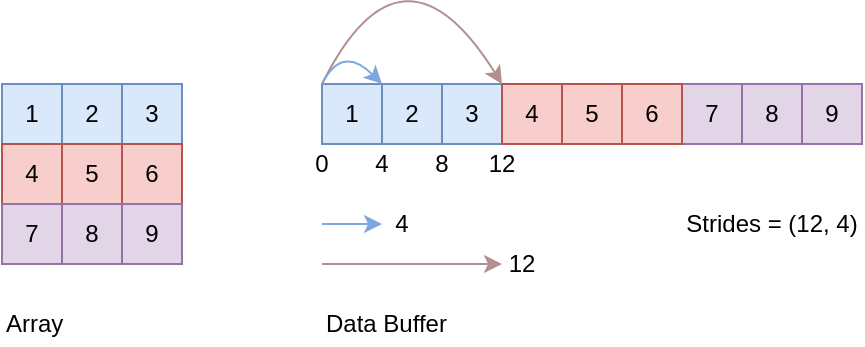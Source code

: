 <mxfile version="13.0.3" type="device"><diagram id="I-qJWanbIO9kbO5lfs7m" name="Page-1"><mxGraphModel dx="946" dy="613" grid="1" gridSize="10" guides="1" tooltips="1" connect="1" arrows="1" fold="1" page="1" pageScale="1" pageWidth="850" pageHeight="1100" math="0" shadow="0"><root><mxCell id="0"/><mxCell id="1" parent="0"/><mxCell id="Gix7Po1SfVu2nvXZ_3_9-1" value="1" style="rounded=0;whiteSpace=wrap;html=1;fillColor=#dae8fc;strokeColor=#6c8ebf;" vertex="1" parent="1"><mxGeometry x="20" y="60" width="30" height="30" as="geometry"/></mxCell><mxCell id="Gix7Po1SfVu2nvXZ_3_9-2" value="2" style="rounded=0;whiteSpace=wrap;html=1;fillColor=#dae8fc;strokeColor=#6c8ebf;" vertex="1" parent="1"><mxGeometry x="50" y="60" width="30" height="30" as="geometry"/></mxCell><mxCell id="Gix7Po1SfVu2nvXZ_3_9-3" value="3" style="rounded=0;whiteSpace=wrap;html=1;fillColor=#dae8fc;strokeColor=#6c8ebf;" vertex="1" parent="1"><mxGeometry x="80" y="60" width="30" height="30" as="geometry"/></mxCell><mxCell id="Gix7Po1SfVu2nvXZ_3_9-7" value="4" style="rounded=0;whiteSpace=wrap;html=1;fillColor=#f8cecc;strokeColor=#b85450;" vertex="1" parent="1"><mxGeometry x="20" y="90" width="30" height="30" as="geometry"/></mxCell><mxCell id="Gix7Po1SfVu2nvXZ_3_9-8" value="5" style="rounded=0;whiteSpace=wrap;html=1;fillColor=#f8cecc;strokeColor=#b85450;" vertex="1" parent="1"><mxGeometry x="50" y="90" width="30" height="30" as="geometry"/></mxCell><mxCell id="Gix7Po1SfVu2nvXZ_3_9-9" value="6" style="rounded=0;whiteSpace=wrap;html=1;fillColor=#f8cecc;strokeColor=#b85450;" vertex="1" parent="1"><mxGeometry x="80" y="90" width="30" height="30" as="geometry"/></mxCell><mxCell id="Gix7Po1SfVu2nvXZ_3_9-10" value="7" style="rounded=0;whiteSpace=wrap;html=1;fillColor=#e1d5e7;strokeColor=#9673a6;" vertex="1" parent="1"><mxGeometry x="20" y="120" width="30" height="30" as="geometry"/></mxCell><mxCell id="Gix7Po1SfVu2nvXZ_3_9-11" value="8" style="rounded=0;whiteSpace=wrap;html=1;fillColor=#e1d5e7;strokeColor=#9673a6;" vertex="1" parent="1"><mxGeometry x="50" y="120" width="30" height="30" as="geometry"/></mxCell><mxCell id="Gix7Po1SfVu2nvXZ_3_9-12" value="9" style="rounded=0;whiteSpace=wrap;html=1;fillColor=#e1d5e7;strokeColor=#9673a6;" vertex="1" parent="1"><mxGeometry x="80" y="120" width="30" height="30" as="geometry"/></mxCell><mxCell id="Gix7Po1SfVu2nvXZ_3_9-13" value="1" style="rounded=0;whiteSpace=wrap;html=1;fillColor=#dae8fc;strokeColor=#6c8ebf;" vertex="1" parent="1"><mxGeometry x="180" y="60" width="30" height="30" as="geometry"/></mxCell><mxCell id="Gix7Po1SfVu2nvXZ_3_9-14" value="2" style="rounded=0;whiteSpace=wrap;html=1;fillColor=#dae8fc;strokeColor=#6c8ebf;" vertex="1" parent="1"><mxGeometry x="210" y="60" width="30" height="30" as="geometry"/></mxCell><mxCell id="Gix7Po1SfVu2nvXZ_3_9-15" value="3" style="rounded=0;whiteSpace=wrap;html=1;fillColor=#dae8fc;strokeColor=#6c8ebf;" vertex="1" parent="1"><mxGeometry x="240" y="60" width="30" height="30" as="geometry"/></mxCell><mxCell id="Gix7Po1SfVu2nvXZ_3_9-16" value="7" style="rounded=0;whiteSpace=wrap;html=1;fillColor=#e1d5e7;strokeColor=#9673a6;" vertex="1" parent="1"><mxGeometry x="360" y="60" width="30" height="30" as="geometry"/></mxCell><mxCell id="Gix7Po1SfVu2nvXZ_3_9-17" value="8" style="rounded=0;whiteSpace=wrap;html=1;fillColor=#e1d5e7;strokeColor=#9673a6;" vertex="1" parent="1"><mxGeometry x="390" y="60" width="30" height="30" as="geometry"/></mxCell><mxCell id="Gix7Po1SfVu2nvXZ_3_9-18" value="9" style="rounded=0;whiteSpace=wrap;html=1;fillColor=#e1d5e7;strokeColor=#9673a6;" vertex="1" parent="1"><mxGeometry x="420" y="60" width="30" height="30" as="geometry"/></mxCell><mxCell id="Gix7Po1SfVu2nvXZ_3_9-19" value="4" style="rounded=0;whiteSpace=wrap;html=1;fillColor=#f8cecc;strokeColor=#b85450;" vertex="1" parent="1"><mxGeometry x="270" y="60" width="30" height="30" as="geometry"/></mxCell><mxCell id="Gix7Po1SfVu2nvXZ_3_9-20" value="5" style="rounded=0;whiteSpace=wrap;html=1;fillColor=#f8cecc;strokeColor=#b85450;" vertex="1" parent="1"><mxGeometry x="300" y="60" width="30" height="30" as="geometry"/></mxCell><mxCell id="Gix7Po1SfVu2nvXZ_3_9-21" value="6" style="rounded=0;whiteSpace=wrap;html=1;fillColor=#f8cecc;strokeColor=#b85450;" vertex="1" parent="1"><mxGeometry x="330" y="60" width="30" height="30" as="geometry"/></mxCell><mxCell id="Gix7Po1SfVu2nvXZ_3_9-22" value="" style="endArrow=classic;html=1;exitX=0;exitY=0;exitDx=0;exitDy=0;entryX=0;entryY=0;entryDx=0;entryDy=0;curved=1;strokeColor=#B38F8F;" edge="1" parent="1" source="Gix7Po1SfVu2nvXZ_3_9-13" target="Gix7Po1SfVu2nvXZ_3_9-19"><mxGeometry width="50" height="50" relative="1" as="geometry"><mxPoint x="140" y="230" as="sourcePoint"/><mxPoint x="190" y="180" as="targetPoint"/><Array as="points"><mxPoint x="220" y="-20"/></Array></mxGeometry></mxCell><mxCell id="Gix7Po1SfVu2nvXZ_3_9-24" value="0" style="text;html=1;strokeColor=none;fillColor=none;align=center;verticalAlign=middle;whiteSpace=wrap;rounded=0;" vertex="1" parent="1"><mxGeometry x="170" y="90" width="20" height="20" as="geometry"/></mxCell><mxCell id="Gix7Po1SfVu2nvXZ_3_9-26" value="4" style="text;html=1;strokeColor=none;fillColor=none;align=center;verticalAlign=middle;whiteSpace=wrap;rounded=0;" vertex="1" parent="1"><mxGeometry x="200" y="90" width="20" height="20" as="geometry"/></mxCell><mxCell id="Gix7Po1SfVu2nvXZ_3_9-27" value="8" style="text;html=1;strokeColor=none;fillColor=none;align=center;verticalAlign=middle;whiteSpace=wrap;rounded=0;" vertex="1" parent="1"><mxGeometry x="230" y="90" width="20" height="20" as="geometry"/></mxCell><mxCell id="Gix7Po1SfVu2nvXZ_3_9-28" value="12" style="text;html=1;strokeColor=none;fillColor=none;align=center;verticalAlign=middle;whiteSpace=wrap;rounded=0;" vertex="1" parent="1"><mxGeometry x="260" y="90" width="20" height="20" as="geometry"/></mxCell><mxCell id="Gix7Po1SfVu2nvXZ_3_9-29" value="" style="endArrow=classic;html=1;entryX=0;entryY=0;entryDx=0;entryDy=0;curved=1;strokeColor=#7EA6E0;" edge="1" parent="1" target="Gix7Po1SfVu2nvXZ_3_9-14"><mxGeometry width="50" height="50" relative="1" as="geometry"><mxPoint x="180" y="60" as="sourcePoint"/><mxPoint x="280" y="70" as="targetPoint"/><Array as="points"><mxPoint x="190" y="40"/></Array></mxGeometry></mxCell><mxCell id="Gix7Po1SfVu2nvXZ_3_9-32" value="4" style="text;html=1;strokeColor=none;fillColor=none;align=center;verticalAlign=middle;whiteSpace=wrap;rounded=0;" vertex="1" parent="1"><mxGeometry x="210" y="120" width="20" height="20" as="geometry"/></mxCell><mxCell id="Gix7Po1SfVu2nvXZ_3_9-33" value="" style="endArrow=classic;html=1;curved=1;strokeColor=#7EA6E0;" edge="1" parent="1"><mxGeometry width="50" height="50" relative="1" as="geometry"><mxPoint x="180" y="130" as="sourcePoint"/><mxPoint x="210" y="130" as="targetPoint"/><Array as="points"/></mxGeometry></mxCell><mxCell id="Gix7Po1SfVu2nvXZ_3_9-34" value="" style="endArrow=classic;html=1;exitX=0;exitY=0;exitDx=0;exitDy=0;entryX=0;entryY=0;entryDx=0;entryDy=0;curved=1;strokeColor=#B38F8F;" edge="1" parent="1"><mxGeometry width="50" height="50" relative="1" as="geometry"><mxPoint x="180" y="150" as="sourcePoint"/><mxPoint x="270" y="150" as="targetPoint"/><Array as="points"/></mxGeometry></mxCell><mxCell id="Gix7Po1SfVu2nvXZ_3_9-35" value="12" style="text;html=1;strokeColor=none;fillColor=none;align=center;verticalAlign=middle;whiteSpace=wrap;rounded=0;" vertex="1" parent="1"><mxGeometry x="270" y="140" width="20" height="20" as="geometry"/></mxCell><mxCell id="Gix7Po1SfVu2nvXZ_3_9-36" value="Strides = (12, 4)" style="text;html=1;strokeColor=none;fillColor=none;align=center;verticalAlign=middle;whiteSpace=wrap;rounded=0;" vertex="1" parent="1"><mxGeometry x="360" y="120" width="90" height="20" as="geometry"/></mxCell><mxCell id="Gix7Po1SfVu2nvXZ_3_9-37" value="Array" style="text;html=1;strokeColor=none;fillColor=none;align=left;verticalAlign=middle;whiteSpace=wrap;rounded=0;" vertex="1" parent="1"><mxGeometry x="20" y="170" width="40" height="20" as="geometry"/></mxCell><mxCell id="Gix7Po1SfVu2nvXZ_3_9-38" value="Data Buffer" style="text;html=1;strokeColor=none;fillColor=none;align=left;verticalAlign=middle;whiteSpace=wrap;rounded=0;" vertex="1" parent="1"><mxGeometry x="180" y="170" width="80" height="20" as="geometry"/></mxCell></root></mxGraphModel></diagram></mxfile>